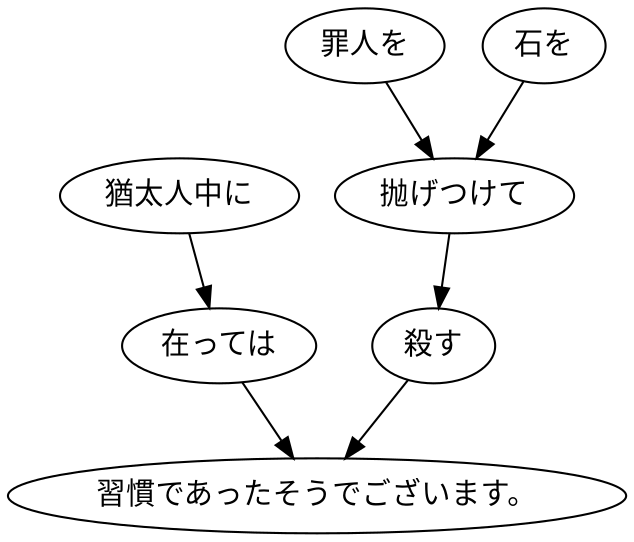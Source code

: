 digraph graph1485 {
	node0 [label="猶太人中に"];
	node1 [label="在っては"];
	node2 [label="罪人を"];
	node3 [label="石を"];
	node4 [label="抛げつけて"];
	node5 [label="殺す"];
	node6 [label="習慣であったそうでございます。"];
	node0 -> node1;
	node1 -> node6;
	node2 -> node4;
	node3 -> node4;
	node4 -> node5;
	node5 -> node6;
}
